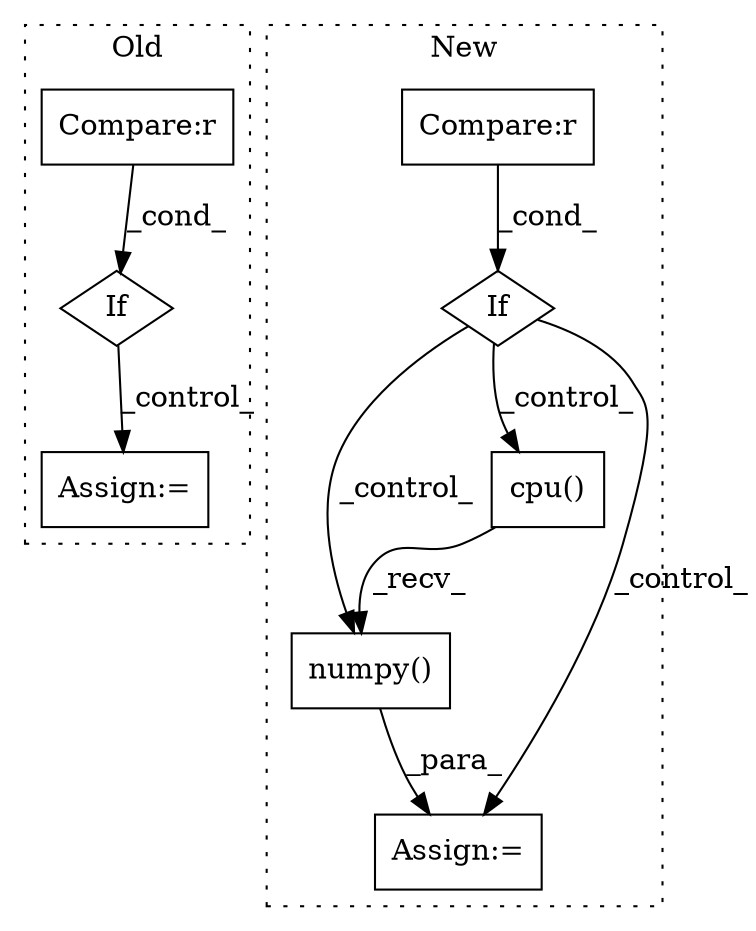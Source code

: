 digraph G {
subgraph cluster0 {
1 [label="If" a="96" s="15671" l="3" shape="diamond"];
4 [label="Assign:=" a="68" s="15710" l="3" shape="box"];
5 [label="Compare:r" a="40" s="15674" l="18" shape="box"];
label = "Old";
style="dotted";
}
subgraph cluster1 {
2 [label="numpy()" a="75" s="17159" l="38" shape="box"];
3 [label="cpu()" a="75" s="17159" l="30" shape="box"];
6 [label="Assign:=" a="68" s="17156" l="3" shape="box"];
7 [label="If" a="96" s="16943" l="3" shape="diamond"];
8 [label="Compare:r" a="40" s="16968" l="39" shape="box"];
label = "New";
style="dotted";
}
1 -> 4 [label="_control_"];
2 -> 6 [label="_para_"];
3 -> 2 [label="_recv_"];
5 -> 1 [label="_cond_"];
7 -> 3 [label="_control_"];
7 -> 2 [label="_control_"];
7 -> 6 [label="_control_"];
8 -> 7 [label="_cond_"];
}